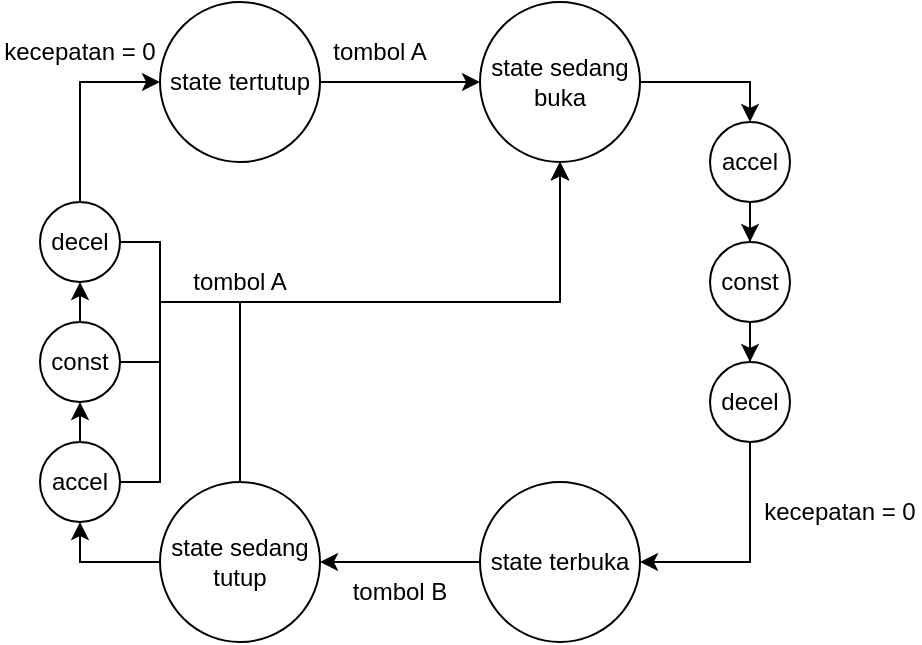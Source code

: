 <mxfile version="20.5.3" type="device"><diagram id="ogyh7dFlD5MRUEIJ7i0P" name="Page-1"><mxGraphModel dx="413" dy="232" grid="1" gridSize="10" guides="1" tooltips="1" connect="1" arrows="1" fold="1" page="1" pageScale="1" pageWidth="850" pageHeight="1100" math="0" shadow="0"><root><mxCell id="0"/><mxCell id="1" parent="0"/><mxCell id="x6TPZSvW5SYeHvfbU3s4-3" value="" style="edgeStyle=orthogonalEdgeStyle;rounded=0;orthogonalLoop=1;jettySize=auto;html=1;" edge="1" parent="1" source="x6TPZSvW5SYeHvfbU3s4-1" target="x6TPZSvW5SYeHvfbU3s4-2"><mxGeometry relative="1" as="geometry"/></mxCell><mxCell id="x6TPZSvW5SYeHvfbU3s4-1" value="state tertutup" style="ellipse;whiteSpace=wrap;html=1;aspect=fixed;" vertex="1" parent="1"><mxGeometry x="150" y="110" width="80" height="80" as="geometry"/></mxCell><mxCell id="x6TPZSvW5SYeHvfbU3s4-13" style="edgeStyle=orthogonalEdgeStyle;rounded=0;orthogonalLoop=1;jettySize=auto;html=1;entryX=0.5;entryY=0;entryDx=0;entryDy=0;" edge="1" parent="1" source="x6TPZSvW5SYeHvfbU3s4-2" target="x6TPZSvW5SYeHvfbU3s4-12"><mxGeometry relative="1" as="geometry"/></mxCell><mxCell id="x6TPZSvW5SYeHvfbU3s4-2" value="state sedang buka" style="ellipse;whiteSpace=wrap;html=1;aspect=fixed;" vertex="1" parent="1"><mxGeometry x="310" y="110" width="80" height="80" as="geometry"/></mxCell><mxCell id="x6TPZSvW5SYeHvfbU3s4-8" value="" style="edgeStyle=orthogonalEdgeStyle;rounded=0;orthogonalLoop=1;jettySize=auto;html=1;" edge="1" parent="1" source="x6TPZSvW5SYeHvfbU3s4-4" target="x6TPZSvW5SYeHvfbU3s4-6"><mxGeometry relative="1" as="geometry"/></mxCell><mxCell id="x6TPZSvW5SYeHvfbU3s4-4" value="state terbuka" style="ellipse;whiteSpace=wrap;html=1;aspect=fixed;" vertex="1" parent="1"><mxGeometry x="310" y="350" width="80" height="80" as="geometry"/></mxCell><mxCell id="x6TPZSvW5SYeHvfbU3s4-22" style="edgeStyle=orthogonalEdgeStyle;rounded=0;orthogonalLoop=1;jettySize=auto;html=1;exitX=0.5;exitY=0;exitDx=0;exitDy=0;entryX=0.5;entryY=1;entryDx=0;entryDy=0;" edge="1" parent="1" source="x6TPZSvW5SYeHvfbU3s4-6" target="x6TPZSvW5SYeHvfbU3s4-2"><mxGeometry relative="1" as="geometry"><Array as="points"><mxPoint x="190" y="260"/><mxPoint x="350" y="260"/></Array></mxGeometry></mxCell><mxCell id="x6TPZSvW5SYeHvfbU3s4-33" style="edgeStyle=orthogonalEdgeStyle;rounded=0;orthogonalLoop=1;jettySize=auto;html=1;entryX=0.5;entryY=1;entryDx=0;entryDy=0;" edge="1" parent="1" source="x6TPZSvW5SYeHvfbU3s4-6" target="x6TPZSvW5SYeHvfbU3s4-29"><mxGeometry relative="1" as="geometry"/></mxCell><mxCell id="x6TPZSvW5SYeHvfbU3s4-6" value="state sedang tutup" style="ellipse;whiteSpace=wrap;html=1;aspect=fixed;" vertex="1" parent="1"><mxGeometry x="150" y="350" width="80" height="80" as="geometry"/></mxCell><mxCell id="x6TPZSvW5SYeHvfbU3s4-9" value="tombol A" style="text;html=1;strokeColor=none;fillColor=none;align=center;verticalAlign=middle;whiteSpace=wrap;rounded=0;" vertex="1" parent="1"><mxGeometry x="230" y="120" width="60" height="30" as="geometry"/></mxCell><mxCell id="x6TPZSvW5SYeHvfbU3s4-11" value="tombol B" style="text;html=1;strokeColor=none;fillColor=none;align=center;verticalAlign=middle;whiteSpace=wrap;rounded=0;" vertex="1" parent="1"><mxGeometry x="240" y="390" width="60" height="30" as="geometry"/></mxCell><mxCell id="x6TPZSvW5SYeHvfbU3s4-18" style="edgeStyle=orthogonalEdgeStyle;rounded=0;orthogonalLoop=1;jettySize=auto;html=1;entryX=0.5;entryY=0;entryDx=0;entryDy=0;" edge="1" parent="1" source="x6TPZSvW5SYeHvfbU3s4-12" target="x6TPZSvW5SYeHvfbU3s4-14"><mxGeometry relative="1" as="geometry"/></mxCell><mxCell id="x6TPZSvW5SYeHvfbU3s4-12" value="accel" style="ellipse;whiteSpace=wrap;html=1;" vertex="1" parent="1"><mxGeometry x="425" y="170" width="40" height="40" as="geometry"/></mxCell><mxCell id="x6TPZSvW5SYeHvfbU3s4-19" style="edgeStyle=orthogonalEdgeStyle;rounded=0;orthogonalLoop=1;jettySize=auto;html=1;entryX=0.5;entryY=0;entryDx=0;entryDy=0;" edge="1" parent="1" source="x6TPZSvW5SYeHvfbU3s4-14" target="x6TPZSvW5SYeHvfbU3s4-15"><mxGeometry relative="1" as="geometry"/></mxCell><mxCell id="x6TPZSvW5SYeHvfbU3s4-14" value="const" style="ellipse;whiteSpace=wrap;html=1;" vertex="1" parent="1"><mxGeometry x="425" y="230" width="40" height="40" as="geometry"/></mxCell><mxCell id="x6TPZSvW5SYeHvfbU3s4-20" style="edgeStyle=orthogonalEdgeStyle;rounded=0;orthogonalLoop=1;jettySize=auto;html=1;entryX=1;entryY=0.5;entryDx=0;entryDy=0;" edge="1" parent="1" source="x6TPZSvW5SYeHvfbU3s4-15" target="x6TPZSvW5SYeHvfbU3s4-4"><mxGeometry relative="1" as="geometry"><Array as="points"><mxPoint x="445" y="390"/></Array></mxGeometry></mxCell><mxCell id="x6TPZSvW5SYeHvfbU3s4-15" value="decel" style="ellipse;whiteSpace=wrap;html=1;" vertex="1" parent="1"><mxGeometry x="425" y="290" width="40" height="40" as="geometry"/></mxCell><mxCell id="x6TPZSvW5SYeHvfbU3s4-21" value="kecepatan = 0" style="text;html=1;strokeColor=none;fillColor=none;align=center;verticalAlign=middle;whiteSpace=wrap;rounded=0;" vertex="1" parent="1"><mxGeometry x="450" y="350" width="80" height="30" as="geometry"/></mxCell><mxCell id="x6TPZSvW5SYeHvfbU3s4-23" value="tombol A" style="text;html=1;strokeColor=none;fillColor=none;align=center;verticalAlign=middle;whiteSpace=wrap;rounded=0;" vertex="1" parent="1"><mxGeometry x="160" y="235" width="60" height="30" as="geometry"/></mxCell><mxCell id="x6TPZSvW5SYeHvfbU3s4-32" style="edgeStyle=orthogonalEdgeStyle;rounded=0;orthogonalLoop=1;jettySize=auto;html=1;exitX=0.5;exitY=0;exitDx=0;exitDy=0;entryX=0.5;entryY=1;entryDx=0;entryDy=0;" edge="1" parent="1" source="x6TPZSvW5SYeHvfbU3s4-27" target="x6TPZSvW5SYeHvfbU3s4-28"><mxGeometry relative="1" as="geometry"/></mxCell><mxCell id="x6TPZSvW5SYeHvfbU3s4-38" style="edgeStyle=orthogonalEdgeStyle;rounded=0;orthogonalLoop=1;jettySize=auto;html=1;" edge="1" parent="1" source="x6TPZSvW5SYeHvfbU3s4-27"><mxGeometry relative="1" as="geometry"><mxPoint x="350" y="190" as="targetPoint"/><Array as="points"><mxPoint x="150" y="290"/><mxPoint x="150" y="260"/><mxPoint x="350" y="260"/></Array></mxGeometry></mxCell><mxCell id="x6TPZSvW5SYeHvfbU3s4-27" value="const" style="ellipse;whiteSpace=wrap;html=1;" vertex="1" parent="1"><mxGeometry x="90" y="270" width="40" height="40" as="geometry"/></mxCell><mxCell id="x6TPZSvW5SYeHvfbU3s4-34" style="edgeStyle=orthogonalEdgeStyle;rounded=0;orthogonalLoop=1;jettySize=auto;html=1;exitX=0.5;exitY=0;exitDx=0;exitDy=0;entryX=0;entryY=0.5;entryDx=0;entryDy=0;" edge="1" parent="1" source="x6TPZSvW5SYeHvfbU3s4-28" target="x6TPZSvW5SYeHvfbU3s4-1"><mxGeometry relative="1" as="geometry"/></mxCell><mxCell id="x6TPZSvW5SYeHvfbU3s4-40" style="edgeStyle=orthogonalEdgeStyle;rounded=0;orthogonalLoop=1;jettySize=auto;html=1;entryX=0.5;entryY=1;entryDx=0;entryDy=0;" edge="1" parent="1" source="x6TPZSvW5SYeHvfbU3s4-28" target="x6TPZSvW5SYeHvfbU3s4-2"><mxGeometry relative="1" as="geometry"><mxPoint x="330" y="190" as="targetPoint"/><Array as="points"><mxPoint x="150" y="230"/><mxPoint x="150" y="260"/><mxPoint x="350" y="260"/></Array></mxGeometry></mxCell><mxCell id="x6TPZSvW5SYeHvfbU3s4-28" value="decel" style="ellipse;whiteSpace=wrap;html=1;" vertex="1" parent="1"><mxGeometry x="90" y="210" width="40" height="40" as="geometry"/></mxCell><mxCell id="x6TPZSvW5SYeHvfbU3s4-31" style="edgeStyle=orthogonalEdgeStyle;rounded=0;orthogonalLoop=1;jettySize=auto;html=1;exitX=0.5;exitY=0;exitDx=0;exitDy=0;entryX=0.5;entryY=1;entryDx=0;entryDy=0;" edge="1" parent="1" source="x6TPZSvW5SYeHvfbU3s4-29" target="x6TPZSvW5SYeHvfbU3s4-27"><mxGeometry relative="1" as="geometry"/></mxCell><mxCell id="x6TPZSvW5SYeHvfbU3s4-36" style="edgeStyle=orthogonalEdgeStyle;rounded=0;orthogonalLoop=1;jettySize=auto;html=1;entryX=0.5;entryY=1;entryDx=0;entryDy=0;" edge="1" parent="1" source="x6TPZSvW5SYeHvfbU3s4-29" target="x6TPZSvW5SYeHvfbU3s4-2"><mxGeometry relative="1" as="geometry"><Array as="points"><mxPoint x="150" y="350"/><mxPoint x="150" y="260"/><mxPoint x="350" y="260"/></Array></mxGeometry></mxCell><mxCell id="x6TPZSvW5SYeHvfbU3s4-29" value="accel" style="ellipse;whiteSpace=wrap;html=1;" vertex="1" parent="1"><mxGeometry x="90" y="330" width="40" height="40" as="geometry"/></mxCell><mxCell id="x6TPZSvW5SYeHvfbU3s4-35" value="kecepatan = 0" style="text;html=1;strokeColor=none;fillColor=none;align=center;verticalAlign=middle;whiteSpace=wrap;rounded=0;" vertex="1" parent="1"><mxGeometry x="70" y="120" width="80" height="30" as="geometry"/></mxCell></root></mxGraphModel></diagram></mxfile>